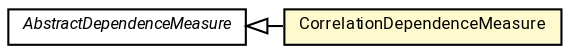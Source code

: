 #!/usr/local/bin/dot
#
# Class diagram 
# Generated by UMLGraph version R5_7_2-60-g0e99a6 (http://www.spinellis.gr/umlgraph/)
#

digraph G {
	graph [fontnames="svg"]
	edge [fontname="Roboto",fontsize=7,labelfontname="Roboto",labelfontsize=7,color="black"];
	node [fontname="Roboto",fontcolor="black",fontsize=8,shape=plaintext,margin=0,width=0,height=0];
	nodesep=0.15;
	ranksep=0.25;
	rankdir=LR;
	// de.lmu.ifi.dbs.elki.math.statistics.dependence.CorrelationDependenceMeasure
	c2875330 [label=<<table title="de.lmu.ifi.dbs.elki.math.statistics.dependence.CorrelationDependenceMeasure" border="0" cellborder="1" cellspacing="0" cellpadding="2" bgcolor="lemonChiffon" href="CorrelationDependenceMeasure.html" target="_parent">
		<tr><td><table border="0" cellspacing="0" cellpadding="1">
		<tr><td align="center" balign="center"> <font face="Roboto">CorrelationDependenceMeasure</font> </td></tr>
		</table></td></tr>
		</table>>, URL="CorrelationDependenceMeasure.html"];
	// de.lmu.ifi.dbs.elki.math.statistics.dependence.AbstractDependenceMeasure
	c2875342 [label=<<table title="de.lmu.ifi.dbs.elki.math.statistics.dependence.AbstractDependenceMeasure" border="0" cellborder="1" cellspacing="0" cellpadding="2" href="AbstractDependenceMeasure.html" target="_parent">
		<tr><td><table border="0" cellspacing="0" cellpadding="1">
		<tr><td align="center" balign="center"> <font face="Roboto"><i>AbstractDependenceMeasure</i></font> </td></tr>
		</table></td></tr>
		</table>>, URL="AbstractDependenceMeasure.html"];
	// de.lmu.ifi.dbs.elki.math.statistics.dependence.CorrelationDependenceMeasure extends de.lmu.ifi.dbs.elki.math.statistics.dependence.AbstractDependenceMeasure
	c2875342 -> c2875330 [arrowtail=empty,dir=back,weight=10];
}

